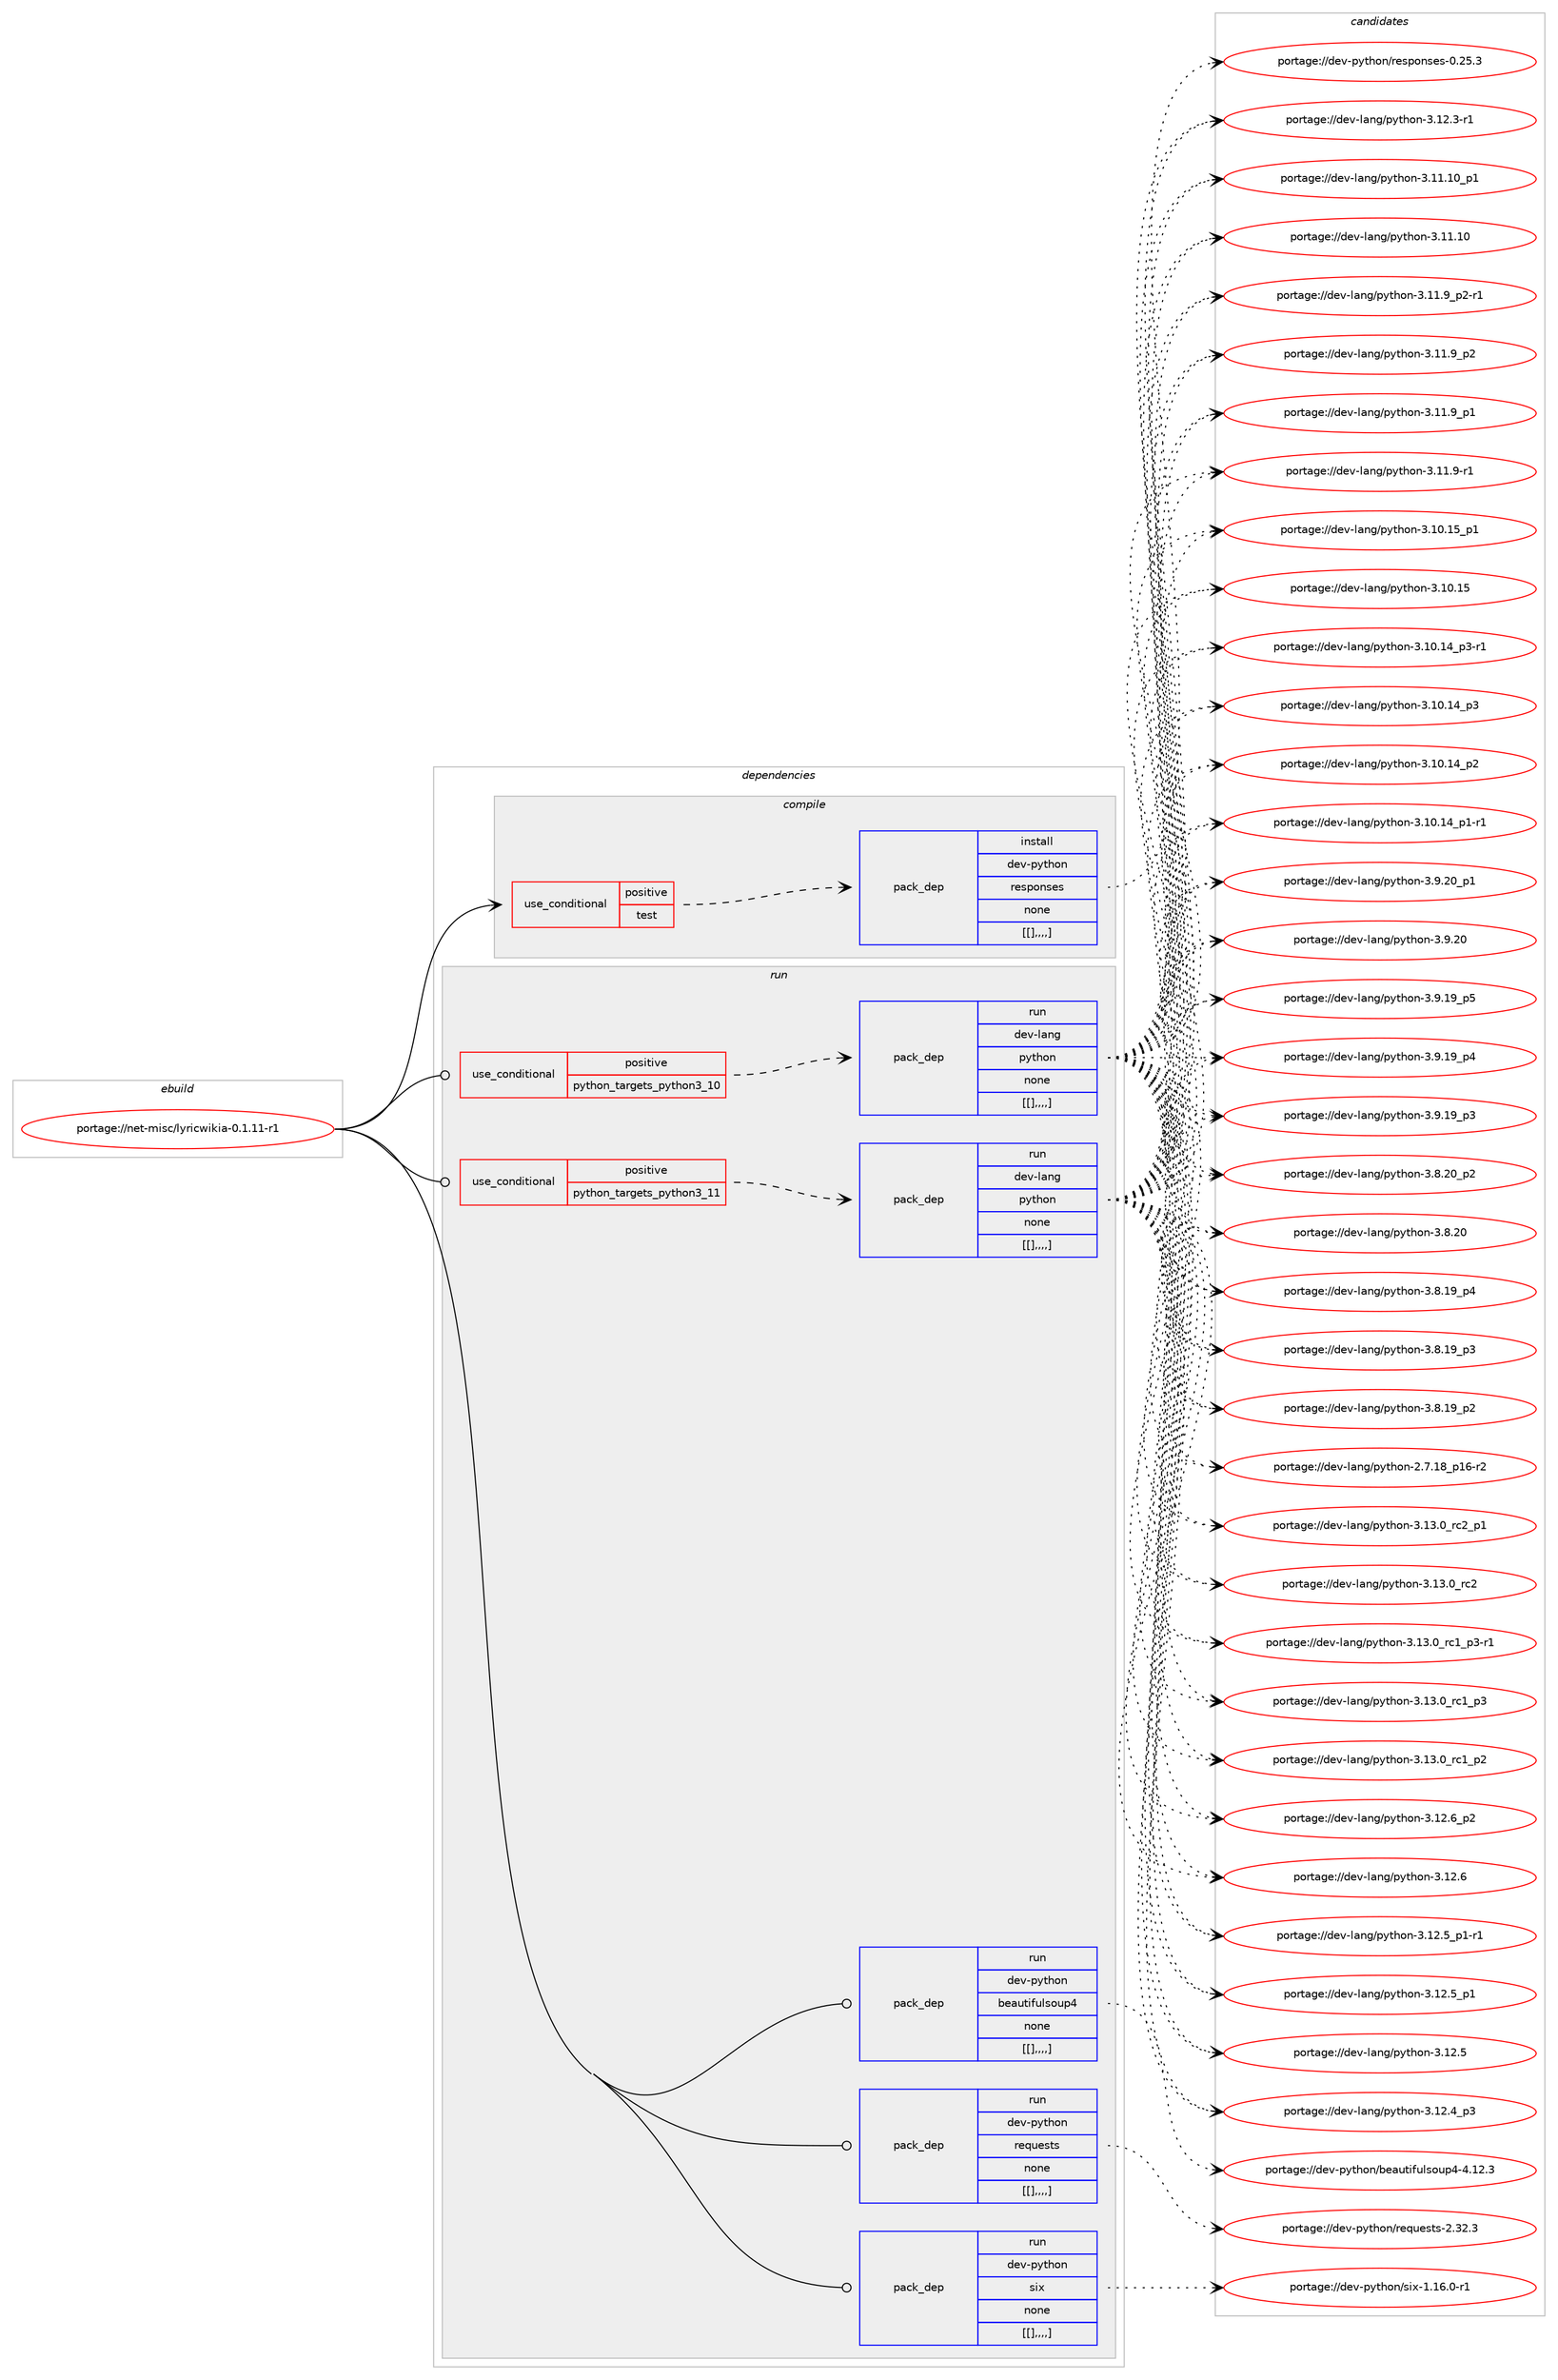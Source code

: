digraph prolog {

# *************
# Graph options
# *************

newrank=true;
concentrate=true;
compound=true;
graph [rankdir=LR,fontname=Helvetica,fontsize=10,ranksep=1.5];#, ranksep=2.5, nodesep=0.2];
edge  [arrowhead=vee];
node  [fontname=Helvetica,fontsize=10];

# **********
# The ebuild
# **********

subgraph cluster_leftcol {
color=gray;
label=<<i>ebuild</i>>;
id [label="portage://net-misc/lyricwikia-0.1.11-r1", color=red, width=4, href="../net-misc/lyricwikia-0.1.11-r1.svg"];
}

# ****************
# The dependencies
# ****************

subgraph cluster_midcol {
color=gray;
label=<<i>dependencies</i>>;
subgraph cluster_compile {
fillcolor="#eeeeee";
style=filled;
label=<<i>compile</i>>;
subgraph cond101412 {
dependency381723 [label=<<TABLE BORDER="0" CELLBORDER="1" CELLSPACING="0" CELLPADDING="4"><TR><TD ROWSPAN="3" CELLPADDING="10">use_conditional</TD></TR><TR><TD>positive</TD></TR><TR><TD>test</TD></TR></TABLE>>, shape=none, color=red];
subgraph pack277604 {
dependency381724 [label=<<TABLE BORDER="0" CELLBORDER="1" CELLSPACING="0" CELLPADDING="4" WIDTH="220"><TR><TD ROWSPAN="6" CELLPADDING="30">pack_dep</TD></TR><TR><TD WIDTH="110">install</TD></TR><TR><TD>dev-python</TD></TR><TR><TD>responses</TD></TR><TR><TD>none</TD></TR><TR><TD>[[],,,,]</TD></TR></TABLE>>, shape=none, color=blue];
}
dependency381723:e -> dependency381724:w [weight=20,style="dashed",arrowhead="vee"];
}
id:e -> dependency381723:w [weight=20,style="solid",arrowhead="vee"];
}
subgraph cluster_compileandrun {
fillcolor="#eeeeee";
style=filled;
label=<<i>compile and run</i>>;
}
subgraph cluster_run {
fillcolor="#eeeeee";
style=filled;
label=<<i>run</i>>;
subgraph cond101413 {
dependency381725 [label=<<TABLE BORDER="0" CELLBORDER="1" CELLSPACING="0" CELLPADDING="4"><TR><TD ROWSPAN="3" CELLPADDING="10">use_conditional</TD></TR><TR><TD>positive</TD></TR><TR><TD>python_targets_python3_10</TD></TR></TABLE>>, shape=none, color=red];
subgraph pack277605 {
dependency381726 [label=<<TABLE BORDER="0" CELLBORDER="1" CELLSPACING="0" CELLPADDING="4" WIDTH="220"><TR><TD ROWSPAN="6" CELLPADDING="30">pack_dep</TD></TR><TR><TD WIDTH="110">run</TD></TR><TR><TD>dev-lang</TD></TR><TR><TD>python</TD></TR><TR><TD>none</TD></TR><TR><TD>[[],,,,]</TD></TR></TABLE>>, shape=none, color=blue];
}
dependency381725:e -> dependency381726:w [weight=20,style="dashed",arrowhead="vee"];
}
id:e -> dependency381725:w [weight=20,style="solid",arrowhead="odot"];
subgraph cond101414 {
dependency381727 [label=<<TABLE BORDER="0" CELLBORDER="1" CELLSPACING="0" CELLPADDING="4"><TR><TD ROWSPAN="3" CELLPADDING="10">use_conditional</TD></TR><TR><TD>positive</TD></TR><TR><TD>python_targets_python3_11</TD></TR></TABLE>>, shape=none, color=red];
subgraph pack277606 {
dependency381728 [label=<<TABLE BORDER="0" CELLBORDER="1" CELLSPACING="0" CELLPADDING="4" WIDTH="220"><TR><TD ROWSPAN="6" CELLPADDING="30">pack_dep</TD></TR><TR><TD WIDTH="110">run</TD></TR><TR><TD>dev-lang</TD></TR><TR><TD>python</TD></TR><TR><TD>none</TD></TR><TR><TD>[[],,,,]</TD></TR></TABLE>>, shape=none, color=blue];
}
dependency381727:e -> dependency381728:w [weight=20,style="dashed",arrowhead="vee"];
}
id:e -> dependency381727:w [weight=20,style="solid",arrowhead="odot"];
subgraph pack277607 {
dependency381729 [label=<<TABLE BORDER="0" CELLBORDER="1" CELLSPACING="0" CELLPADDING="4" WIDTH="220"><TR><TD ROWSPAN="6" CELLPADDING="30">pack_dep</TD></TR><TR><TD WIDTH="110">run</TD></TR><TR><TD>dev-python</TD></TR><TR><TD>beautifulsoup4</TD></TR><TR><TD>none</TD></TR><TR><TD>[[],,,,]</TD></TR></TABLE>>, shape=none, color=blue];
}
id:e -> dependency381729:w [weight=20,style="solid",arrowhead="odot"];
subgraph pack277608 {
dependency381730 [label=<<TABLE BORDER="0" CELLBORDER="1" CELLSPACING="0" CELLPADDING="4" WIDTH="220"><TR><TD ROWSPAN="6" CELLPADDING="30">pack_dep</TD></TR><TR><TD WIDTH="110">run</TD></TR><TR><TD>dev-python</TD></TR><TR><TD>requests</TD></TR><TR><TD>none</TD></TR><TR><TD>[[],,,,]</TD></TR></TABLE>>, shape=none, color=blue];
}
id:e -> dependency381730:w [weight=20,style="solid",arrowhead="odot"];
subgraph pack277609 {
dependency381731 [label=<<TABLE BORDER="0" CELLBORDER="1" CELLSPACING="0" CELLPADDING="4" WIDTH="220"><TR><TD ROWSPAN="6" CELLPADDING="30">pack_dep</TD></TR><TR><TD WIDTH="110">run</TD></TR><TR><TD>dev-python</TD></TR><TR><TD>six</TD></TR><TR><TD>none</TD></TR><TR><TD>[[],,,,]</TD></TR></TABLE>>, shape=none, color=blue];
}
id:e -> dependency381731:w [weight=20,style="solid",arrowhead="odot"];
}
}

# **************
# The candidates
# **************

subgraph cluster_choices {
rank=same;
color=gray;
label=<<i>candidates</i>>;

subgraph choice277604 {
color=black;
nodesep=1;
choice100101118451121211161041111104711410111511211111011510111545484650534651 [label="portage://dev-python/responses-0.25.3", color=red, width=4,href="../dev-python/responses-0.25.3.svg"];
dependency381724:e -> choice100101118451121211161041111104711410111511211111011510111545484650534651:w [style=dotted,weight="100"];
}
subgraph choice277605 {
color=black;
nodesep=1;
choice100101118451089711010347112121116104111110455146495146489511499509511249 [label="portage://dev-lang/python-3.13.0_rc2_p1", color=red, width=4,href="../dev-lang/python-3.13.0_rc2_p1.svg"];
choice10010111845108971101034711212111610411111045514649514648951149950 [label="portage://dev-lang/python-3.13.0_rc2", color=red, width=4,href="../dev-lang/python-3.13.0_rc2.svg"];
choice1001011184510897110103471121211161041111104551464951464895114994995112514511449 [label="portage://dev-lang/python-3.13.0_rc1_p3-r1", color=red, width=4,href="../dev-lang/python-3.13.0_rc1_p3-r1.svg"];
choice100101118451089711010347112121116104111110455146495146489511499499511251 [label="portage://dev-lang/python-3.13.0_rc1_p3", color=red, width=4,href="../dev-lang/python-3.13.0_rc1_p3.svg"];
choice100101118451089711010347112121116104111110455146495146489511499499511250 [label="portage://dev-lang/python-3.13.0_rc1_p2", color=red, width=4,href="../dev-lang/python-3.13.0_rc1_p2.svg"];
choice100101118451089711010347112121116104111110455146495046549511250 [label="portage://dev-lang/python-3.12.6_p2", color=red, width=4,href="../dev-lang/python-3.12.6_p2.svg"];
choice10010111845108971101034711212111610411111045514649504654 [label="portage://dev-lang/python-3.12.6", color=red, width=4,href="../dev-lang/python-3.12.6.svg"];
choice1001011184510897110103471121211161041111104551464950465395112494511449 [label="portage://dev-lang/python-3.12.5_p1-r1", color=red, width=4,href="../dev-lang/python-3.12.5_p1-r1.svg"];
choice100101118451089711010347112121116104111110455146495046539511249 [label="portage://dev-lang/python-3.12.5_p1", color=red, width=4,href="../dev-lang/python-3.12.5_p1.svg"];
choice10010111845108971101034711212111610411111045514649504653 [label="portage://dev-lang/python-3.12.5", color=red, width=4,href="../dev-lang/python-3.12.5.svg"];
choice100101118451089711010347112121116104111110455146495046529511251 [label="portage://dev-lang/python-3.12.4_p3", color=red, width=4,href="../dev-lang/python-3.12.4_p3.svg"];
choice100101118451089711010347112121116104111110455146495046514511449 [label="portage://dev-lang/python-3.12.3-r1", color=red, width=4,href="../dev-lang/python-3.12.3-r1.svg"];
choice10010111845108971101034711212111610411111045514649494649489511249 [label="portage://dev-lang/python-3.11.10_p1", color=red, width=4,href="../dev-lang/python-3.11.10_p1.svg"];
choice1001011184510897110103471121211161041111104551464949464948 [label="portage://dev-lang/python-3.11.10", color=red, width=4,href="../dev-lang/python-3.11.10.svg"];
choice1001011184510897110103471121211161041111104551464949465795112504511449 [label="portage://dev-lang/python-3.11.9_p2-r1", color=red, width=4,href="../dev-lang/python-3.11.9_p2-r1.svg"];
choice100101118451089711010347112121116104111110455146494946579511250 [label="portage://dev-lang/python-3.11.9_p2", color=red, width=4,href="../dev-lang/python-3.11.9_p2.svg"];
choice100101118451089711010347112121116104111110455146494946579511249 [label="portage://dev-lang/python-3.11.9_p1", color=red, width=4,href="../dev-lang/python-3.11.9_p1.svg"];
choice100101118451089711010347112121116104111110455146494946574511449 [label="portage://dev-lang/python-3.11.9-r1", color=red, width=4,href="../dev-lang/python-3.11.9-r1.svg"];
choice10010111845108971101034711212111610411111045514649484649539511249 [label="portage://dev-lang/python-3.10.15_p1", color=red, width=4,href="../dev-lang/python-3.10.15_p1.svg"];
choice1001011184510897110103471121211161041111104551464948464953 [label="portage://dev-lang/python-3.10.15", color=red, width=4,href="../dev-lang/python-3.10.15.svg"];
choice100101118451089711010347112121116104111110455146494846495295112514511449 [label="portage://dev-lang/python-3.10.14_p3-r1", color=red, width=4,href="../dev-lang/python-3.10.14_p3-r1.svg"];
choice10010111845108971101034711212111610411111045514649484649529511251 [label="portage://dev-lang/python-3.10.14_p3", color=red, width=4,href="../dev-lang/python-3.10.14_p3.svg"];
choice10010111845108971101034711212111610411111045514649484649529511250 [label="portage://dev-lang/python-3.10.14_p2", color=red, width=4,href="../dev-lang/python-3.10.14_p2.svg"];
choice100101118451089711010347112121116104111110455146494846495295112494511449 [label="portage://dev-lang/python-3.10.14_p1-r1", color=red, width=4,href="../dev-lang/python-3.10.14_p1-r1.svg"];
choice100101118451089711010347112121116104111110455146574650489511249 [label="portage://dev-lang/python-3.9.20_p1", color=red, width=4,href="../dev-lang/python-3.9.20_p1.svg"];
choice10010111845108971101034711212111610411111045514657465048 [label="portage://dev-lang/python-3.9.20", color=red, width=4,href="../dev-lang/python-3.9.20.svg"];
choice100101118451089711010347112121116104111110455146574649579511253 [label="portage://dev-lang/python-3.9.19_p5", color=red, width=4,href="../dev-lang/python-3.9.19_p5.svg"];
choice100101118451089711010347112121116104111110455146574649579511252 [label="portage://dev-lang/python-3.9.19_p4", color=red, width=4,href="../dev-lang/python-3.9.19_p4.svg"];
choice100101118451089711010347112121116104111110455146574649579511251 [label="portage://dev-lang/python-3.9.19_p3", color=red, width=4,href="../dev-lang/python-3.9.19_p3.svg"];
choice100101118451089711010347112121116104111110455146564650489511250 [label="portage://dev-lang/python-3.8.20_p2", color=red, width=4,href="../dev-lang/python-3.8.20_p2.svg"];
choice10010111845108971101034711212111610411111045514656465048 [label="portage://dev-lang/python-3.8.20", color=red, width=4,href="../dev-lang/python-3.8.20.svg"];
choice100101118451089711010347112121116104111110455146564649579511252 [label="portage://dev-lang/python-3.8.19_p4", color=red, width=4,href="../dev-lang/python-3.8.19_p4.svg"];
choice100101118451089711010347112121116104111110455146564649579511251 [label="portage://dev-lang/python-3.8.19_p3", color=red, width=4,href="../dev-lang/python-3.8.19_p3.svg"];
choice100101118451089711010347112121116104111110455146564649579511250 [label="portage://dev-lang/python-3.8.19_p2", color=red, width=4,href="../dev-lang/python-3.8.19_p2.svg"];
choice100101118451089711010347112121116104111110455046554649569511249544511450 [label="portage://dev-lang/python-2.7.18_p16-r2", color=red, width=4,href="../dev-lang/python-2.7.18_p16-r2.svg"];
dependency381726:e -> choice100101118451089711010347112121116104111110455146495146489511499509511249:w [style=dotted,weight="100"];
dependency381726:e -> choice10010111845108971101034711212111610411111045514649514648951149950:w [style=dotted,weight="100"];
dependency381726:e -> choice1001011184510897110103471121211161041111104551464951464895114994995112514511449:w [style=dotted,weight="100"];
dependency381726:e -> choice100101118451089711010347112121116104111110455146495146489511499499511251:w [style=dotted,weight="100"];
dependency381726:e -> choice100101118451089711010347112121116104111110455146495146489511499499511250:w [style=dotted,weight="100"];
dependency381726:e -> choice100101118451089711010347112121116104111110455146495046549511250:w [style=dotted,weight="100"];
dependency381726:e -> choice10010111845108971101034711212111610411111045514649504654:w [style=dotted,weight="100"];
dependency381726:e -> choice1001011184510897110103471121211161041111104551464950465395112494511449:w [style=dotted,weight="100"];
dependency381726:e -> choice100101118451089711010347112121116104111110455146495046539511249:w [style=dotted,weight="100"];
dependency381726:e -> choice10010111845108971101034711212111610411111045514649504653:w [style=dotted,weight="100"];
dependency381726:e -> choice100101118451089711010347112121116104111110455146495046529511251:w [style=dotted,weight="100"];
dependency381726:e -> choice100101118451089711010347112121116104111110455146495046514511449:w [style=dotted,weight="100"];
dependency381726:e -> choice10010111845108971101034711212111610411111045514649494649489511249:w [style=dotted,weight="100"];
dependency381726:e -> choice1001011184510897110103471121211161041111104551464949464948:w [style=dotted,weight="100"];
dependency381726:e -> choice1001011184510897110103471121211161041111104551464949465795112504511449:w [style=dotted,weight="100"];
dependency381726:e -> choice100101118451089711010347112121116104111110455146494946579511250:w [style=dotted,weight="100"];
dependency381726:e -> choice100101118451089711010347112121116104111110455146494946579511249:w [style=dotted,weight="100"];
dependency381726:e -> choice100101118451089711010347112121116104111110455146494946574511449:w [style=dotted,weight="100"];
dependency381726:e -> choice10010111845108971101034711212111610411111045514649484649539511249:w [style=dotted,weight="100"];
dependency381726:e -> choice1001011184510897110103471121211161041111104551464948464953:w [style=dotted,weight="100"];
dependency381726:e -> choice100101118451089711010347112121116104111110455146494846495295112514511449:w [style=dotted,weight="100"];
dependency381726:e -> choice10010111845108971101034711212111610411111045514649484649529511251:w [style=dotted,weight="100"];
dependency381726:e -> choice10010111845108971101034711212111610411111045514649484649529511250:w [style=dotted,weight="100"];
dependency381726:e -> choice100101118451089711010347112121116104111110455146494846495295112494511449:w [style=dotted,weight="100"];
dependency381726:e -> choice100101118451089711010347112121116104111110455146574650489511249:w [style=dotted,weight="100"];
dependency381726:e -> choice10010111845108971101034711212111610411111045514657465048:w [style=dotted,weight="100"];
dependency381726:e -> choice100101118451089711010347112121116104111110455146574649579511253:w [style=dotted,weight="100"];
dependency381726:e -> choice100101118451089711010347112121116104111110455146574649579511252:w [style=dotted,weight="100"];
dependency381726:e -> choice100101118451089711010347112121116104111110455146574649579511251:w [style=dotted,weight="100"];
dependency381726:e -> choice100101118451089711010347112121116104111110455146564650489511250:w [style=dotted,weight="100"];
dependency381726:e -> choice10010111845108971101034711212111610411111045514656465048:w [style=dotted,weight="100"];
dependency381726:e -> choice100101118451089711010347112121116104111110455146564649579511252:w [style=dotted,weight="100"];
dependency381726:e -> choice100101118451089711010347112121116104111110455146564649579511251:w [style=dotted,weight="100"];
dependency381726:e -> choice100101118451089711010347112121116104111110455146564649579511250:w [style=dotted,weight="100"];
dependency381726:e -> choice100101118451089711010347112121116104111110455046554649569511249544511450:w [style=dotted,weight="100"];
}
subgraph choice277606 {
color=black;
nodesep=1;
choice100101118451089711010347112121116104111110455146495146489511499509511249 [label="portage://dev-lang/python-3.13.0_rc2_p1", color=red, width=4,href="../dev-lang/python-3.13.0_rc2_p1.svg"];
choice10010111845108971101034711212111610411111045514649514648951149950 [label="portage://dev-lang/python-3.13.0_rc2", color=red, width=4,href="../dev-lang/python-3.13.0_rc2.svg"];
choice1001011184510897110103471121211161041111104551464951464895114994995112514511449 [label="portage://dev-lang/python-3.13.0_rc1_p3-r1", color=red, width=4,href="../dev-lang/python-3.13.0_rc1_p3-r1.svg"];
choice100101118451089711010347112121116104111110455146495146489511499499511251 [label="portage://dev-lang/python-3.13.0_rc1_p3", color=red, width=4,href="../dev-lang/python-3.13.0_rc1_p3.svg"];
choice100101118451089711010347112121116104111110455146495146489511499499511250 [label="portage://dev-lang/python-3.13.0_rc1_p2", color=red, width=4,href="../dev-lang/python-3.13.0_rc1_p2.svg"];
choice100101118451089711010347112121116104111110455146495046549511250 [label="portage://dev-lang/python-3.12.6_p2", color=red, width=4,href="../dev-lang/python-3.12.6_p2.svg"];
choice10010111845108971101034711212111610411111045514649504654 [label="portage://dev-lang/python-3.12.6", color=red, width=4,href="../dev-lang/python-3.12.6.svg"];
choice1001011184510897110103471121211161041111104551464950465395112494511449 [label="portage://dev-lang/python-3.12.5_p1-r1", color=red, width=4,href="../dev-lang/python-3.12.5_p1-r1.svg"];
choice100101118451089711010347112121116104111110455146495046539511249 [label="portage://dev-lang/python-3.12.5_p1", color=red, width=4,href="../dev-lang/python-3.12.5_p1.svg"];
choice10010111845108971101034711212111610411111045514649504653 [label="portage://dev-lang/python-3.12.5", color=red, width=4,href="../dev-lang/python-3.12.5.svg"];
choice100101118451089711010347112121116104111110455146495046529511251 [label="portage://dev-lang/python-3.12.4_p3", color=red, width=4,href="../dev-lang/python-3.12.4_p3.svg"];
choice100101118451089711010347112121116104111110455146495046514511449 [label="portage://dev-lang/python-3.12.3-r1", color=red, width=4,href="../dev-lang/python-3.12.3-r1.svg"];
choice10010111845108971101034711212111610411111045514649494649489511249 [label="portage://dev-lang/python-3.11.10_p1", color=red, width=4,href="../dev-lang/python-3.11.10_p1.svg"];
choice1001011184510897110103471121211161041111104551464949464948 [label="portage://dev-lang/python-3.11.10", color=red, width=4,href="../dev-lang/python-3.11.10.svg"];
choice1001011184510897110103471121211161041111104551464949465795112504511449 [label="portage://dev-lang/python-3.11.9_p2-r1", color=red, width=4,href="../dev-lang/python-3.11.9_p2-r1.svg"];
choice100101118451089711010347112121116104111110455146494946579511250 [label="portage://dev-lang/python-3.11.9_p2", color=red, width=4,href="../dev-lang/python-3.11.9_p2.svg"];
choice100101118451089711010347112121116104111110455146494946579511249 [label="portage://dev-lang/python-3.11.9_p1", color=red, width=4,href="../dev-lang/python-3.11.9_p1.svg"];
choice100101118451089711010347112121116104111110455146494946574511449 [label="portage://dev-lang/python-3.11.9-r1", color=red, width=4,href="../dev-lang/python-3.11.9-r1.svg"];
choice10010111845108971101034711212111610411111045514649484649539511249 [label="portage://dev-lang/python-3.10.15_p1", color=red, width=4,href="../dev-lang/python-3.10.15_p1.svg"];
choice1001011184510897110103471121211161041111104551464948464953 [label="portage://dev-lang/python-3.10.15", color=red, width=4,href="../dev-lang/python-3.10.15.svg"];
choice100101118451089711010347112121116104111110455146494846495295112514511449 [label="portage://dev-lang/python-3.10.14_p3-r1", color=red, width=4,href="../dev-lang/python-3.10.14_p3-r1.svg"];
choice10010111845108971101034711212111610411111045514649484649529511251 [label="portage://dev-lang/python-3.10.14_p3", color=red, width=4,href="../dev-lang/python-3.10.14_p3.svg"];
choice10010111845108971101034711212111610411111045514649484649529511250 [label="portage://dev-lang/python-3.10.14_p2", color=red, width=4,href="../dev-lang/python-3.10.14_p2.svg"];
choice100101118451089711010347112121116104111110455146494846495295112494511449 [label="portage://dev-lang/python-3.10.14_p1-r1", color=red, width=4,href="../dev-lang/python-3.10.14_p1-r1.svg"];
choice100101118451089711010347112121116104111110455146574650489511249 [label="portage://dev-lang/python-3.9.20_p1", color=red, width=4,href="../dev-lang/python-3.9.20_p1.svg"];
choice10010111845108971101034711212111610411111045514657465048 [label="portage://dev-lang/python-3.9.20", color=red, width=4,href="../dev-lang/python-3.9.20.svg"];
choice100101118451089711010347112121116104111110455146574649579511253 [label="portage://dev-lang/python-3.9.19_p5", color=red, width=4,href="../dev-lang/python-3.9.19_p5.svg"];
choice100101118451089711010347112121116104111110455146574649579511252 [label="portage://dev-lang/python-3.9.19_p4", color=red, width=4,href="../dev-lang/python-3.9.19_p4.svg"];
choice100101118451089711010347112121116104111110455146574649579511251 [label="portage://dev-lang/python-3.9.19_p3", color=red, width=4,href="../dev-lang/python-3.9.19_p3.svg"];
choice100101118451089711010347112121116104111110455146564650489511250 [label="portage://dev-lang/python-3.8.20_p2", color=red, width=4,href="../dev-lang/python-3.8.20_p2.svg"];
choice10010111845108971101034711212111610411111045514656465048 [label="portage://dev-lang/python-3.8.20", color=red, width=4,href="../dev-lang/python-3.8.20.svg"];
choice100101118451089711010347112121116104111110455146564649579511252 [label="portage://dev-lang/python-3.8.19_p4", color=red, width=4,href="../dev-lang/python-3.8.19_p4.svg"];
choice100101118451089711010347112121116104111110455146564649579511251 [label="portage://dev-lang/python-3.8.19_p3", color=red, width=4,href="../dev-lang/python-3.8.19_p3.svg"];
choice100101118451089711010347112121116104111110455146564649579511250 [label="portage://dev-lang/python-3.8.19_p2", color=red, width=4,href="../dev-lang/python-3.8.19_p2.svg"];
choice100101118451089711010347112121116104111110455046554649569511249544511450 [label="portage://dev-lang/python-2.7.18_p16-r2", color=red, width=4,href="../dev-lang/python-2.7.18_p16-r2.svg"];
dependency381728:e -> choice100101118451089711010347112121116104111110455146495146489511499509511249:w [style=dotted,weight="100"];
dependency381728:e -> choice10010111845108971101034711212111610411111045514649514648951149950:w [style=dotted,weight="100"];
dependency381728:e -> choice1001011184510897110103471121211161041111104551464951464895114994995112514511449:w [style=dotted,weight="100"];
dependency381728:e -> choice100101118451089711010347112121116104111110455146495146489511499499511251:w [style=dotted,weight="100"];
dependency381728:e -> choice100101118451089711010347112121116104111110455146495146489511499499511250:w [style=dotted,weight="100"];
dependency381728:e -> choice100101118451089711010347112121116104111110455146495046549511250:w [style=dotted,weight="100"];
dependency381728:e -> choice10010111845108971101034711212111610411111045514649504654:w [style=dotted,weight="100"];
dependency381728:e -> choice1001011184510897110103471121211161041111104551464950465395112494511449:w [style=dotted,weight="100"];
dependency381728:e -> choice100101118451089711010347112121116104111110455146495046539511249:w [style=dotted,weight="100"];
dependency381728:e -> choice10010111845108971101034711212111610411111045514649504653:w [style=dotted,weight="100"];
dependency381728:e -> choice100101118451089711010347112121116104111110455146495046529511251:w [style=dotted,weight="100"];
dependency381728:e -> choice100101118451089711010347112121116104111110455146495046514511449:w [style=dotted,weight="100"];
dependency381728:e -> choice10010111845108971101034711212111610411111045514649494649489511249:w [style=dotted,weight="100"];
dependency381728:e -> choice1001011184510897110103471121211161041111104551464949464948:w [style=dotted,weight="100"];
dependency381728:e -> choice1001011184510897110103471121211161041111104551464949465795112504511449:w [style=dotted,weight="100"];
dependency381728:e -> choice100101118451089711010347112121116104111110455146494946579511250:w [style=dotted,weight="100"];
dependency381728:e -> choice100101118451089711010347112121116104111110455146494946579511249:w [style=dotted,weight="100"];
dependency381728:e -> choice100101118451089711010347112121116104111110455146494946574511449:w [style=dotted,weight="100"];
dependency381728:e -> choice10010111845108971101034711212111610411111045514649484649539511249:w [style=dotted,weight="100"];
dependency381728:e -> choice1001011184510897110103471121211161041111104551464948464953:w [style=dotted,weight="100"];
dependency381728:e -> choice100101118451089711010347112121116104111110455146494846495295112514511449:w [style=dotted,weight="100"];
dependency381728:e -> choice10010111845108971101034711212111610411111045514649484649529511251:w [style=dotted,weight="100"];
dependency381728:e -> choice10010111845108971101034711212111610411111045514649484649529511250:w [style=dotted,weight="100"];
dependency381728:e -> choice100101118451089711010347112121116104111110455146494846495295112494511449:w [style=dotted,weight="100"];
dependency381728:e -> choice100101118451089711010347112121116104111110455146574650489511249:w [style=dotted,weight="100"];
dependency381728:e -> choice10010111845108971101034711212111610411111045514657465048:w [style=dotted,weight="100"];
dependency381728:e -> choice100101118451089711010347112121116104111110455146574649579511253:w [style=dotted,weight="100"];
dependency381728:e -> choice100101118451089711010347112121116104111110455146574649579511252:w [style=dotted,weight="100"];
dependency381728:e -> choice100101118451089711010347112121116104111110455146574649579511251:w [style=dotted,weight="100"];
dependency381728:e -> choice100101118451089711010347112121116104111110455146564650489511250:w [style=dotted,weight="100"];
dependency381728:e -> choice10010111845108971101034711212111610411111045514656465048:w [style=dotted,weight="100"];
dependency381728:e -> choice100101118451089711010347112121116104111110455146564649579511252:w [style=dotted,weight="100"];
dependency381728:e -> choice100101118451089711010347112121116104111110455146564649579511251:w [style=dotted,weight="100"];
dependency381728:e -> choice100101118451089711010347112121116104111110455146564649579511250:w [style=dotted,weight="100"];
dependency381728:e -> choice100101118451089711010347112121116104111110455046554649569511249544511450:w [style=dotted,weight="100"];
}
subgraph choice277607 {
color=black;
nodesep=1;
choice100101118451121211161041111104798101971171161051021171081151111171125245524649504651 [label="portage://dev-python/beautifulsoup4-4.12.3", color=red, width=4,href="../dev-python/beautifulsoup4-4.12.3.svg"];
dependency381729:e -> choice100101118451121211161041111104798101971171161051021171081151111171125245524649504651:w [style=dotted,weight="100"];
}
subgraph choice277608 {
color=black;
nodesep=1;
choice100101118451121211161041111104711410111311710111511611545504651504651 [label="portage://dev-python/requests-2.32.3", color=red, width=4,href="../dev-python/requests-2.32.3.svg"];
dependency381730:e -> choice100101118451121211161041111104711410111311710111511611545504651504651:w [style=dotted,weight="100"];
}
subgraph choice277609 {
color=black;
nodesep=1;
choice1001011184511212111610411111047115105120454946495446484511449 [label="portage://dev-python/six-1.16.0-r1", color=red, width=4,href="../dev-python/six-1.16.0-r1.svg"];
dependency381731:e -> choice1001011184511212111610411111047115105120454946495446484511449:w [style=dotted,weight="100"];
}
}

}

